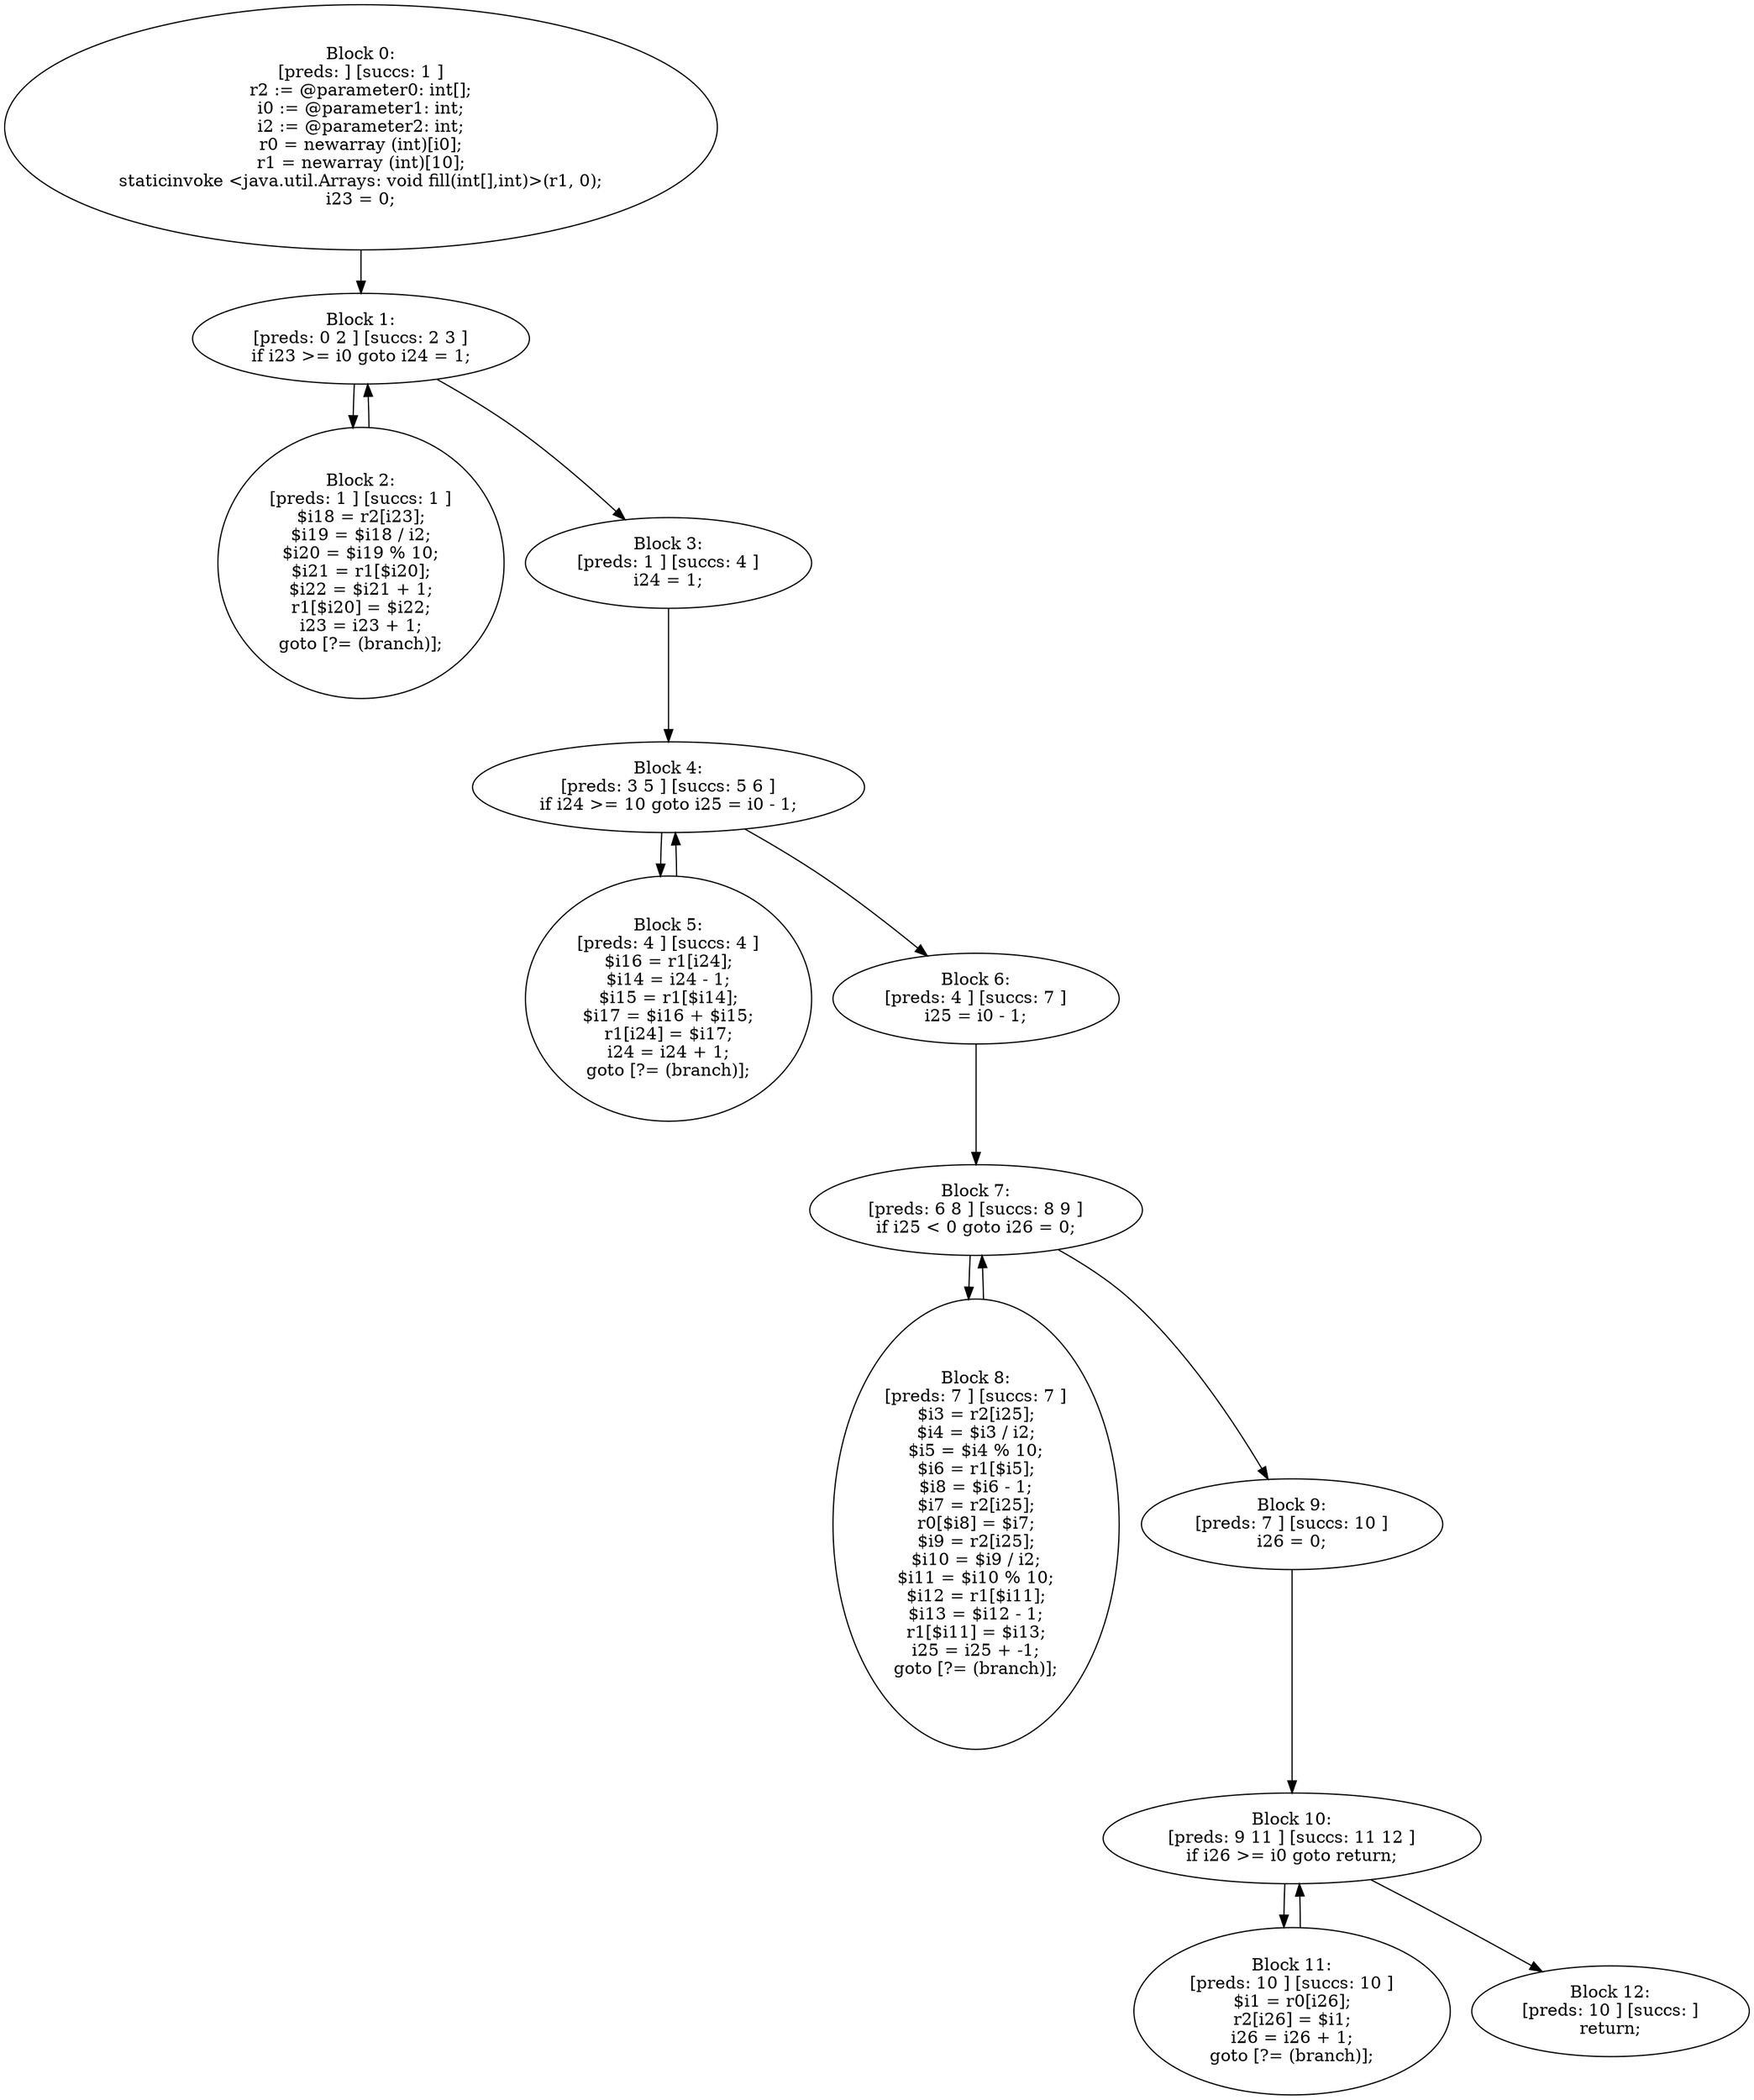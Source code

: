 digraph "unitGraph" {
    "Block 0:
[preds: ] [succs: 1 ]
r2 := @parameter0: int[];
i0 := @parameter1: int;
i2 := @parameter2: int;
r0 = newarray (int)[i0];
r1 = newarray (int)[10];
staticinvoke <java.util.Arrays: void fill(int[],int)>(r1, 0);
i23 = 0;
"
    "Block 1:
[preds: 0 2 ] [succs: 2 3 ]
if i23 >= i0 goto i24 = 1;
"
    "Block 2:
[preds: 1 ] [succs: 1 ]
$i18 = r2[i23];
$i19 = $i18 / i2;
$i20 = $i19 % 10;
$i21 = r1[$i20];
$i22 = $i21 + 1;
r1[$i20] = $i22;
i23 = i23 + 1;
goto [?= (branch)];
"
    "Block 3:
[preds: 1 ] [succs: 4 ]
i24 = 1;
"
    "Block 4:
[preds: 3 5 ] [succs: 5 6 ]
if i24 >= 10 goto i25 = i0 - 1;
"
    "Block 5:
[preds: 4 ] [succs: 4 ]
$i16 = r1[i24];
$i14 = i24 - 1;
$i15 = r1[$i14];
$i17 = $i16 + $i15;
r1[i24] = $i17;
i24 = i24 + 1;
goto [?= (branch)];
"
    "Block 6:
[preds: 4 ] [succs: 7 ]
i25 = i0 - 1;
"
    "Block 7:
[preds: 6 8 ] [succs: 8 9 ]
if i25 < 0 goto i26 = 0;
"
    "Block 8:
[preds: 7 ] [succs: 7 ]
$i3 = r2[i25];
$i4 = $i3 / i2;
$i5 = $i4 % 10;
$i6 = r1[$i5];
$i8 = $i6 - 1;
$i7 = r2[i25];
r0[$i8] = $i7;
$i9 = r2[i25];
$i10 = $i9 / i2;
$i11 = $i10 % 10;
$i12 = r1[$i11];
$i13 = $i12 - 1;
r1[$i11] = $i13;
i25 = i25 + -1;
goto [?= (branch)];
"
    "Block 9:
[preds: 7 ] [succs: 10 ]
i26 = 0;
"
    "Block 10:
[preds: 9 11 ] [succs: 11 12 ]
if i26 >= i0 goto return;
"
    "Block 11:
[preds: 10 ] [succs: 10 ]
$i1 = r0[i26];
r2[i26] = $i1;
i26 = i26 + 1;
goto [?= (branch)];
"
    "Block 12:
[preds: 10 ] [succs: ]
return;
"
    "Block 0:
[preds: ] [succs: 1 ]
r2 := @parameter0: int[];
i0 := @parameter1: int;
i2 := @parameter2: int;
r0 = newarray (int)[i0];
r1 = newarray (int)[10];
staticinvoke <java.util.Arrays: void fill(int[],int)>(r1, 0);
i23 = 0;
"->"Block 1:
[preds: 0 2 ] [succs: 2 3 ]
if i23 >= i0 goto i24 = 1;
";
    "Block 1:
[preds: 0 2 ] [succs: 2 3 ]
if i23 >= i0 goto i24 = 1;
"->"Block 2:
[preds: 1 ] [succs: 1 ]
$i18 = r2[i23];
$i19 = $i18 / i2;
$i20 = $i19 % 10;
$i21 = r1[$i20];
$i22 = $i21 + 1;
r1[$i20] = $i22;
i23 = i23 + 1;
goto [?= (branch)];
";
    "Block 1:
[preds: 0 2 ] [succs: 2 3 ]
if i23 >= i0 goto i24 = 1;
"->"Block 3:
[preds: 1 ] [succs: 4 ]
i24 = 1;
";
    "Block 2:
[preds: 1 ] [succs: 1 ]
$i18 = r2[i23];
$i19 = $i18 / i2;
$i20 = $i19 % 10;
$i21 = r1[$i20];
$i22 = $i21 + 1;
r1[$i20] = $i22;
i23 = i23 + 1;
goto [?= (branch)];
"->"Block 1:
[preds: 0 2 ] [succs: 2 3 ]
if i23 >= i0 goto i24 = 1;
";
    "Block 3:
[preds: 1 ] [succs: 4 ]
i24 = 1;
"->"Block 4:
[preds: 3 5 ] [succs: 5 6 ]
if i24 >= 10 goto i25 = i0 - 1;
";
    "Block 4:
[preds: 3 5 ] [succs: 5 6 ]
if i24 >= 10 goto i25 = i0 - 1;
"->"Block 5:
[preds: 4 ] [succs: 4 ]
$i16 = r1[i24];
$i14 = i24 - 1;
$i15 = r1[$i14];
$i17 = $i16 + $i15;
r1[i24] = $i17;
i24 = i24 + 1;
goto [?= (branch)];
";
    "Block 4:
[preds: 3 5 ] [succs: 5 6 ]
if i24 >= 10 goto i25 = i0 - 1;
"->"Block 6:
[preds: 4 ] [succs: 7 ]
i25 = i0 - 1;
";
    "Block 5:
[preds: 4 ] [succs: 4 ]
$i16 = r1[i24];
$i14 = i24 - 1;
$i15 = r1[$i14];
$i17 = $i16 + $i15;
r1[i24] = $i17;
i24 = i24 + 1;
goto [?= (branch)];
"->"Block 4:
[preds: 3 5 ] [succs: 5 6 ]
if i24 >= 10 goto i25 = i0 - 1;
";
    "Block 6:
[preds: 4 ] [succs: 7 ]
i25 = i0 - 1;
"->"Block 7:
[preds: 6 8 ] [succs: 8 9 ]
if i25 < 0 goto i26 = 0;
";
    "Block 7:
[preds: 6 8 ] [succs: 8 9 ]
if i25 < 0 goto i26 = 0;
"->"Block 8:
[preds: 7 ] [succs: 7 ]
$i3 = r2[i25];
$i4 = $i3 / i2;
$i5 = $i4 % 10;
$i6 = r1[$i5];
$i8 = $i6 - 1;
$i7 = r2[i25];
r0[$i8] = $i7;
$i9 = r2[i25];
$i10 = $i9 / i2;
$i11 = $i10 % 10;
$i12 = r1[$i11];
$i13 = $i12 - 1;
r1[$i11] = $i13;
i25 = i25 + -1;
goto [?= (branch)];
";
    "Block 7:
[preds: 6 8 ] [succs: 8 9 ]
if i25 < 0 goto i26 = 0;
"->"Block 9:
[preds: 7 ] [succs: 10 ]
i26 = 0;
";
    "Block 8:
[preds: 7 ] [succs: 7 ]
$i3 = r2[i25];
$i4 = $i3 / i2;
$i5 = $i4 % 10;
$i6 = r1[$i5];
$i8 = $i6 - 1;
$i7 = r2[i25];
r0[$i8] = $i7;
$i9 = r2[i25];
$i10 = $i9 / i2;
$i11 = $i10 % 10;
$i12 = r1[$i11];
$i13 = $i12 - 1;
r1[$i11] = $i13;
i25 = i25 + -1;
goto [?= (branch)];
"->"Block 7:
[preds: 6 8 ] [succs: 8 9 ]
if i25 < 0 goto i26 = 0;
";
    "Block 9:
[preds: 7 ] [succs: 10 ]
i26 = 0;
"->"Block 10:
[preds: 9 11 ] [succs: 11 12 ]
if i26 >= i0 goto return;
";
    "Block 10:
[preds: 9 11 ] [succs: 11 12 ]
if i26 >= i0 goto return;
"->"Block 11:
[preds: 10 ] [succs: 10 ]
$i1 = r0[i26];
r2[i26] = $i1;
i26 = i26 + 1;
goto [?= (branch)];
";
    "Block 10:
[preds: 9 11 ] [succs: 11 12 ]
if i26 >= i0 goto return;
"->"Block 12:
[preds: 10 ] [succs: ]
return;
";
    "Block 11:
[preds: 10 ] [succs: 10 ]
$i1 = r0[i26];
r2[i26] = $i1;
i26 = i26 + 1;
goto [?= (branch)];
"->"Block 10:
[preds: 9 11 ] [succs: 11 12 ]
if i26 >= i0 goto return;
";
}
